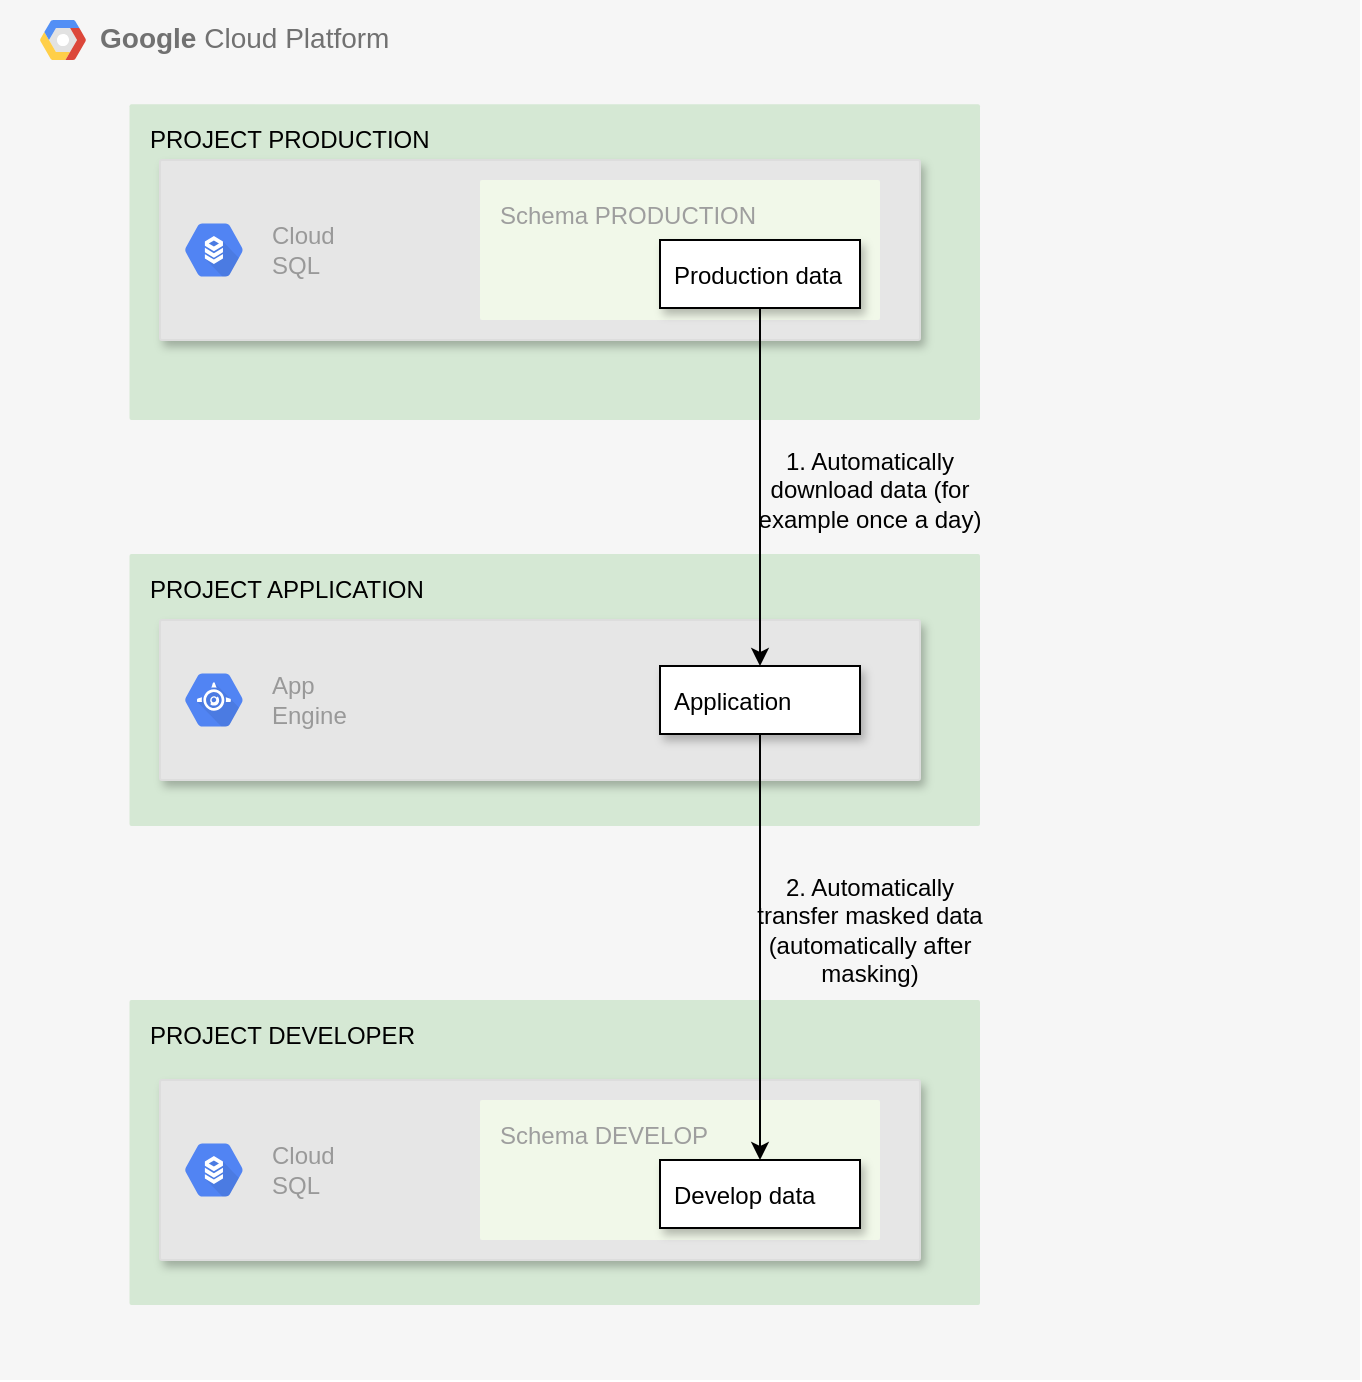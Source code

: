 <mxfile version="15.8.3" type="github">
  <diagram id="f106602c-feb2-e66a-4537-3a34d633f6aa" name="Page-1">
    <mxGraphModel dx="1089" dy="781" grid="1" gridSize="10" guides="1" tooltips="1" connect="1" arrows="1" fold="1" page="1" pageScale="1" pageWidth="1169" pageHeight="827" background="none" math="0" shadow="0">
      <root>
        <mxCell id="0" />
        <mxCell id="1" parent="0" />
        <mxCell id="14" value="&lt;b&gt;Google &lt;/b&gt;Cloud Platform" style="fillColor=#F6F6F6;strokeColor=none;shadow=0;gradientColor=none;fontSize=14;align=left;spacing=10;fontColor=#717171;9E9E9E;verticalAlign=top;spacingTop=-4;fontStyle=0;spacingLeft=40;html=1;container=0;" parent="1" vertex="1">
          <mxGeometry x="50" y="30" width="680" height="690" as="geometry" />
        </mxCell>
        <mxCell id="15" value="" style="shape=mxgraph.gcp2.google_cloud_platform;fillColor=#F6F6F6;strokeColor=none;shadow=0;gradientColor=none;" parent="1" vertex="1">
          <mxGeometry x="70" y="40" width="23" height="20" as="geometry">
            <mxPoint x="20" y="10" as="offset" />
          </mxGeometry>
        </mxCell>
        <mxCell id="UvFaciKy-KSjTiZai2yh-588" value="&lt;font color=&quot;#000000&quot;&gt;PROJECT PRODUCTION&lt;/font&gt;" style="sketch=0;points=[[0,0,0],[0.25,0,0],[0.5,0,0],[0.75,0,0],[1,0,0],[1,0.25,0],[1,0.5,0],[1,0.75,0],[1,1,0],[0.75,1,0],[0.5,1,0],[0.25,1,0],[0,1,0],[0,0.75,0],[0,0.5,0],[0,0.25,0]];rounded=1;absoluteArcSize=1;arcSize=2;html=1;strokeColor=none;gradientColor=none;shadow=0;dashed=0;fontSize=12;fontColor=#9E9E9E;align=left;verticalAlign=top;spacing=10;spacingTop=-4;fillColor=#D5E8D4;" vertex="1" parent="1">
          <mxGeometry x="114.75" y="82.08" width="425.25" height="157.92" as="geometry" />
        </mxCell>
        <mxCell id="UvFaciKy-KSjTiZai2yh-602" value="&lt;font color=&quot;#000000&quot;&gt;PROJECT DEVELOPER&lt;/font&gt;" style="sketch=0;points=[[0,0,0],[0.25,0,0],[0.5,0,0],[0.75,0,0],[1,0,0],[1,0.25,0],[1,0.5,0],[1,0.75,0],[1,1,0],[0.75,1,0],[0.5,1,0],[0.25,1,0],[0,1,0],[0,0.75,0],[0,0.5,0],[0,0.25,0]];rounded=1;absoluteArcSize=1;arcSize=2;html=1;strokeColor=none;gradientColor=none;shadow=0;dashed=0;fontSize=12;fontColor=#9E9E9E;align=left;verticalAlign=top;spacing=10;spacingTop=-4;fillColor=#D5E8D4;container=0;" vertex="1" parent="1">
          <mxGeometry x="114.75" y="530" width="425.25" height="152.45" as="geometry" />
        </mxCell>
        <mxCell id="UvFaciKy-KSjTiZai2yh-614" value="&lt;font color=&quot;#000000&quot;&gt;PROJECT APPLICATION&lt;/font&gt;" style="sketch=0;points=[[0,0,0],[0.25,0,0],[0.5,0,0],[0.75,0,0],[1,0,0],[1,0.25,0],[1,0.5,0],[1,0.75,0],[1,1,0],[0.75,1,0],[0.5,1,0],[0.25,1,0],[0,1,0],[0,0.75,0],[0,0.5,0],[0,0.25,0]];rounded=1;absoluteArcSize=1;arcSize=2;html=1;strokeColor=none;gradientColor=none;shadow=0;dashed=0;fontSize=12;fontColor=#9E9E9E;align=left;verticalAlign=top;spacing=10;spacingTop=-4;fillColor=#D5E8D4;" vertex="1" parent="1">
          <mxGeometry x="114.75" y="306.95" width="425.25" height="136.1" as="geometry" />
        </mxCell>
        <mxCell id="UvFaciKy-KSjTiZai2yh-624" value="" style="strokeColor=#dddddd;shadow=1;strokeWidth=1;rounded=1;absoluteArcSize=1;arcSize=2;fillColor=#E6E6E6;" vertex="1" parent="1">
          <mxGeometry x="130" y="110" width="380" height="90" as="geometry" />
        </mxCell>
        <mxCell id="UvFaciKy-KSjTiZai2yh-625" value="Cloud&#xa;SQL" style="sketch=0;dashed=0;connectable=0;html=1;fillColor=#5184F3;strokeColor=none;shape=mxgraph.gcp2.hexIcon;prIcon=cloud_sql;part=1;labelPosition=right;verticalLabelPosition=middle;align=left;verticalAlign=middle;spacingLeft=5;fontColor=#999999;fontSize=12;" vertex="1" parent="UvFaciKy-KSjTiZai2yh-624">
          <mxGeometry y="0.5" width="44" height="39" relative="1" as="geometry">
            <mxPoint x="5" y="-19.5" as="offset" />
          </mxGeometry>
        </mxCell>
        <mxCell id="UvFaciKy-KSjTiZai2yh-626" value="Schema PRODUCTION" style="sketch=0;points=[[0,0,0],[0.25,0,0],[0.5,0,0],[0.75,0,0],[1,0,0],[1,0.25,0],[1,0.5,0],[1,0.75,0],[1,1,0],[0.75,1,0],[0.5,1,0],[0.25,1,0],[0,1,0],[0,0.75,0],[0,0.5,0],[0,0.25,0]];rounded=1;absoluteArcSize=1;arcSize=2;html=1;strokeColor=none;gradientColor=none;shadow=0;dashed=0;fontSize=12;fontColor=#9E9E9E;align=left;verticalAlign=top;spacing=10;spacingTop=-4;fillColor=#F1F8E9;" vertex="1" parent="UvFaciKy-KSjTiZai2yh-624">
          <mxGeometry x="160" y="10" width="200" height="70" as="geometry" />
        </mxCell>
        <mxCell id="UvFaciKy-KSjTiZai2yh-627" value="Production data" style="dashed=0;shadow=1;strokeWidth=1;labelPosition=center;verticalLabelPosition=middle;align=left;verticalAlign=middle;spacingLeft=5;fontSize=12;" vertex="1" parent="UvFaciKy-KSjTiZai2yh-624">
          <mxGeometry x="250" y="40" width="100" height="34" as="geometry" />
        </mxCell>
        <mxCell id="UvFaciKy-KSjTiZai2yh-631" value="" style="strokeColor=#dddddd;shadow=1;strokeWidth=1;rounded=1;absoluteArcSize=1;arcSize=2;fillColor=#E6E6E6;" vertex="1" parent="1">
          <mxGeometry x="130" y="570" width="380" height="90" as="geometry" />
        </mxCell>
        <mxCell id="UvFaciKy-KSjTiZai2yh-632" value="Cloud&#xa;SQL" style="sketch=0;dashed=0;connectable=0;html=1;fillColor=#5184F3;strokeColor=none;shape=mxgraph.gcp2.hexIcon;prIcon=cloud_sql;part=1;labelPosition=right;verticalLabelPosition=middle;align=left;verticalAlign=middle;spacingLeft=5;fontColor=#999999;fontSize=12;" vertex="1" parent="UvFaciKy-KSjTiZai2yh-631">
          <mxGeometry y="0.5" width="44" height="39" relative="1" as="geometry">
            <mxPoint x="5" y="-19.5" as="offset" />
          </mxGeometry>
        </mxCell>
        <mxCell id="UvFaciKy-KSjTiZai2yh-633" value="Schema DEVELOP" style="sketch=0;points=[[0,0,0],[0.25,0,0],[0.5,0,0],[0.75,0,0],[1,0,0],[1,0.25,0],[1,0.5,0],[1,0.75,0],[1,1,0],[0.75,1,0],[0.5,1,0],[0.25,1,0],[0,1,0],[0,0.75,0],[0,0.5,0],[0,0.25,0]];rounded=1;absoluteArcSize=1;arcSize=2;html=1;strokeColor=none;gradientColor=none;shadow=0;dashed=0;fontSize=12;fontColor=#9E9E9E;align=left;verticalAlign=top;spacing=10;spacingTop=-4;fillColor=#F1F8E9;" vertex="1" parent="UvFaciKy-KSjTiZai2yh-631">
          <mxGeometry x="160" y="10" width="200" height="70" as="geometry" />
        </mxCell>
        <mxCell id="UvFaciKy-KSjTiZai2yh-634" value="Develop data" style="dashed=0;shadow=1;strokeWidth=1;labelPosition=center;verticalLabelPosition=middle;align=left;verticalAlign=middle;spacingLeft=5;fontSize=12;" vertex="1" parent="UvFaciKy-KSjTiZai2yh-631">
          <mxGeometry x="250" y="40" width="100" height="34" as="geometry" />
        </mxCell>
        <mxCell id="UvFaciKy-KSjTiZai2yh-645" value="" style="strokeColor=#dddddd;shadow=1;strokeWidth=1;rounded=1;absoluteArcSize=1;arcSize=2;fontColor=#000000;fillColor=#E6E6E6;" vertex="1" parent="1">
          <mxGeometry x="130" y="340" width="380" height="80" as="geometry" />
        </mxCell>
        <mxCell id="UvFaciKy-KSjTiZai2yh-646" value="App&#xa;Engine" style="sketch=0;dashed=0;connectable=0;html=1;fillColor=#5184F3;strokeColor=none;shape=mxgraph.gcp2.hexIcon;prIcon=app_engine;part=1;labelPosition=right;verticalLabelPosition=middle;align=left;verticalAlign=middle;spacingLeft=5;fontColor=#999999;fontSize=12;" vertex="1" parent="UvFaciKy-KSjTiZai2yh-645">
          <mxGeometry y="0.5" width="44" height="39" relative="1" as="geometry">
            <mxPoint x="5" y="-19.5" as="offset" />
          </mxGeometry>
        </mxCell>
        <mxCell id="UvFaciKy-KSjTiZai2yh-630" value="Application" style="dashed=0;shadow=1;strokeWidth=1;labelPosition=center;verticalLabelPosition=middle;align=left;verticalAlign=middle;spacingLeft=5;fontSize=12;" vertex="1" parent="UvFaciKy-KSjTiZai2yh-645">
          <mxGeometry x="250" y="23" width="100" height="34" as="geometry" />
        </mxCell>
        <mxCell id="UvFaciKy-KSjTiZai2yh-635" style="edgeStyle=orthogonalEdgeStyle;rounded=0;orthogonalLoop=1;jettySize=auto;html=1;exitX=0.5;exitY=1;exitDx=0;exitDy=0;entryX=0.5;entryY=0;entryDx=0;entryDy=0;fontColor=#000000;" edge="1" parent="1" source="UvFaciKy-KSjTiZai2yh-627" target="UvFaciKy-KSjTiZai2yh-630">
          <mxGeometry relative="1" as="geometry" />
        </mxCell>
        <mxCell id="UvFaciKy-KSjTiZai2yh-637" style="edgeStyle=orthogonalEdgeStyle;rounded=0;orthogonalLoop=1;jettySize=auto;html=1;exitX=0.5;exitY=1;exitDx=0;exitDy=0;entryX=0.5;entryY=0;entryDx=0;entryDy=0;fontColor=#000000;" edge="1" parent="1" source="UvFaciKy-KSjTiZai2yh-630" target="UvFaciKy-KSjTiZai2yh-634">
          <mxGeometry relative="1" as="geometry" />
        </mxCell>
        <mxCell id="UvFaciKy-KSjTiZai2yh-648" value="1. Automatically download data (for example once a day)" style="text;html=1;strokeColor=none;fillColor=none;align=center;verticalAlign=middle;whiteSpace=wrap;rounded=0;fontColor=#000000;" vertex="1" parent="1">
          <mxGeometry x="420" y="260" width="130" height="30" as="geometry" />
        </mxCell>
        <mxCell id="UvFaciKy-KSjTiZai2yh-649" value="2. Automatically transfer masked data (automatically after masking)" style="text;html=1;strokeColor=none;fillColor=none;align=center;verticalAlign=middle;whiteSpace=wrap;rounded=0;fontColor=#000000;" vertex="1" parent="1">
          <mxGeometry x="420" y="480" width="130" height="30" as="geometry" />
        </mxCell>
      </root>
    </mxGraphModel>
  </diagram>
</mxfile>
